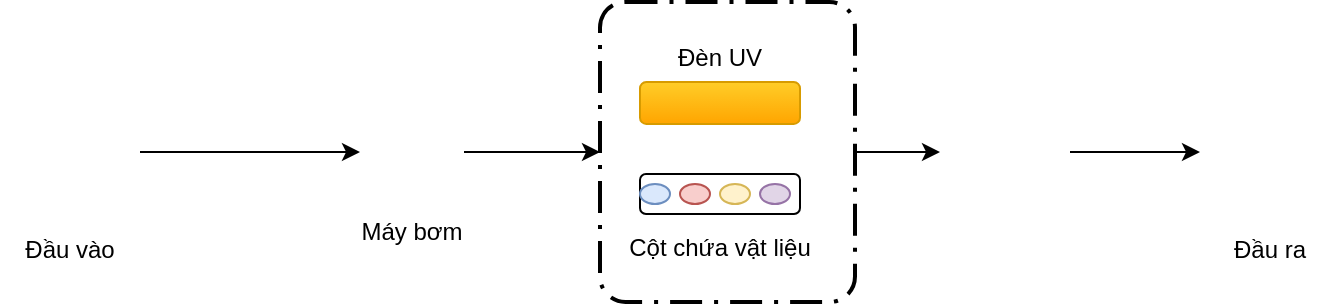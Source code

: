 <mxfile version="20.6.0" type="github" pages="2">
  <diagram id="ZhanfEsQdsRr_vnpqUvt" name="Page-1">
    <mxGraphModel dx="965" dy="540" grid="1" gridSize="10" guides="1" tooltips="1" connect="1" arrows="1" fold="1" page="1" pageScale="1" pageWidth="1169" pageHeight="827" math="0" shadow="0">
      <root>
        <mxCell id="0" />
        <mxCell id="1" parent="0" />
        <mxCell id="uuGv-PVJDa6Hp5PDCnwj-12" style="edgeStyle=orthogonalEdgeStyle;rounded=0;orthogonalLoop=1;jettySize=auto;html=1;" parent="1" source="uuGv-PVJDa6Hp5PDCnwj-1" target="uuGv-PVJDa6Hp5PDCnwj-2" edge="1">
          <mxGeometry relative="1" as="geometry" />
        </mxCell>
        <mxCell id="uuGv-PVJDa6Hp5PDCnwj-1" value="Đầu vào" style="shape=image;verticalLabelPosition=bottom;labelBackgroundColor=default;verticalAlign=top;aspect=fixed;imageAspect=0;image=https://png.pngtree.com/png-vector/20191016/ourlarge/pngtree-water-filtering-treatment-device-vector-sign-icon-png-image_1804187.jpg;direction=east;" parent="1" vertex="1">
          <mxGeometry x="70" y="120" width="70" height="70" as="geometry" />
        </mxCell>
        <mxCell id="uuGv-PVJDa6Hp5PDCnwj-13" style="edgeStyle=orthogonalEdgeStyle;rounded=0;orthogonalLoop=1;jettySize=auto;html=1;entryX=0;entryY=0.5;entryDx=0;entryDy=0;entryPerimeter=0;" parent="1" source="uuGv-PVJDa6Hp5PDCnwj-2" target="uuGv-PVJDa6Hp5PDCnwj-14" edge="1">
          <mxGeometry relative="1" as="geometry">
            <mxPoint x="370" y="145" as="targetPoint" />
          </mxGeometry>
        </mxCell>
        <mxCell id="uuGv-PVJDa6Hp5PDCnwj-2" value="Máy bơm" style="shape=image;verticalLabelPosition=bottom;labelBackgroundColor=default;verticalAlign=top;aspect=fixed;imageAspect=0;image=https://cdn-icons-png.flaticon.com/512/2299/2299226.png;" parent="1" vertex="1">
          <mxGeometry x="250" y="129" width="52" height="52" as="geometry" />
        </mxCell>
        <mxCell id="uuGv-PVJDa6Hp5PDCnwj-22" style="edgeStyle=orthogonalEdgeStyle;rounded=0;orthogonalLoop=1;jettySize=auto;html=1;entryX=0;entryY=0.5;entryDx=0;entryDy=0;" parent="1" source="uuGv-PVJDa6Hp5PDCnwj-10" target="uuGv-PVJDa6Hp5PDCnwj-11" edge="1">
          <mxGeometry relative="1" as="geometry" />
        </mxCell>
        <mxCell id="uuGv-PVJDa6Hp5PDCnwj-10" value="" style="shape=image;verticalLabelPosition=bottom;labelBackgroundColor=default;verticalAlign=top;aspect=fixed;imageAspect=0;image=https://png.pngtree.com/png-vector/20191130/ourlarge/pngtree-water-faucet-icon-png-image_2055919.jpg;" parent="1" vertex="1">
          <mxGeometry x="540" y="122.5" width="65" height="65" as="geometry" />
        </mxCell>
        <mxCell id="uuGv-PVJDa6Hp5PDCnwj-11" value="Đầu ra" style="shape=image;verticalLabelPosition=bottom;labelBackgroundColor=default;verticalAlign=top;aspect=fixed;imageAspect=0;image=https://png.pngtree.com/png-vector/20191016/ourlarge/pngtree-water-filtering-treatment-device-vector-sign-icon-png-image_1804187.jpg;" parent="1" vertex="1">
          <mxGeometry x="670" y="120" width="70" height="70" as="geometry" />
        </mxCell>
        <mxCell id="uuGv-PVJDa6Hp5PDCnwj-21" style="edgeStyle=orthogonalEdgeStyle;rounded=0;orthogonalLoop=1;jettySize=auto;html=1;" parent="1" source="uuGv-PVJDa6Hp5PDCnwj-14" target="uuGv-PVJDa6Hp5PDCnwj-10" edge="1">
          <mxGeometry relative="1" as="geometry" />
        </mxCell>
        <mxCell id="uuGv-PVJDa6Hp5PDCnwj-14" value="" style="points=[[0.25,0,0],[0.5,0,0],[0.75,0,0],[1,0.25,0],[1,0.5,0],[1,0.75,0],[0.75,1,0],[0.5,1,0],[0.25,1,0],[0,0.75,0],[0,0.5,0],[0,0.25,0]];rounded=1;arcSize=10;dashed=1;strokeColor=#000000;fillColor=none;gradientColor=none;dashPattern=8 3 1 3;strokeWidth=2;" parent="1" vertex="1">
          <mxGeometry x="370" y="80" width="127.5" height="150" as="geometry" />
        </mxCell>
        <mxCell id="uuGv-PVJDa6Hp5PDCnwj-15" value="" style="rounded=1;whiteSpace=wrap;html=1;" parent="1" vertex="1">
          <mxGeometry x="390" y="166" width="80" height="20" as="geometry" />
        </mxCell>
        <mxCell id="uuGv-PVJDa6Hp5PDCnwj-17" value="" style="ellipse;whiteSpace=wrap;html=1;fillColor=#dae8fc;strokeColor=#6c8ebf;" parent="1" vertex="1">
          <mxGeometry x="390" y="171" width="15" height="10" as="geometry" />
        </mxCell>
        <mxCell id="uuGv-PVJDa6Hp5PDCnwj-18" value="" style="ellipse;whiteSpace=wrap;html=1;fillColor=#f8cecc;strokeColor=#b85450;" parent="1" vertex="1">
          <mxGeometry x="410" y="171" width="15" height="10" as="geometry" />
        </mxCell>
        <mxCell id="uuGv-PVJDa6Hp5PDCnwj-19" value="" style="ellipse;whiteSpace=wrap;html=1;fillColor=#fff2cc;strokeColor=#d6b656;" parent="1" vertex="1">
          <mxGeometry x="430" y="171" width="15" height="10" as="geometry" />
        </mxCell>
        <mxCell id="uuGv-PVJDa6Hp5PDCnwj-20" value="" style="ellipse;whiteSpace=wrap;html=1;fillColor=#e1d5e7;strokeColor=#9673a6;" parent="1" vertex="1">
          <mxGeometry x="450" y="171" width="15" height="10" as="geometry" />
        </mxCell>
        <mxCell id="uuGv-PVJDa6Hp5PDCnwj-23" value="Đèn UV" style="text;html=1;strokeColor=none;fillColor=none;align=center;verticalAlign=middle;whiteSpace=wrap;rounded=0;" parent="1" vertex="1">
          <mxGeometry x="400" y="92.5" width="60" height="30" as="geometry" />
        </mxCell>
        <mxCell id="uuGv-PVJDa6Hp5PDCnwj-24" value="Cột chứa vật liệu" style="text;html=1;strokeColor=none;fillColor=none;align=center;verticalAlign=middle;whiteSpace=wrap;rounded=0;" parent="1" vertex="1">
          <mxGeometry x="365" y="187.5" width="130" height="30" as="geometry" />
        </mxCell>
        <mxCell id="uuGv-PVJDa6Hp5PDCnwj-25" value="" style="rounded=1;whiteSpace=wrap;html=1;fillColor=#ffcd28;gradientColor=#ffa500;strokeColor=#d79b00;" parent="1" vertex="1">
          <mxGeometry x="390" y="120" width="80" height="21" as="geometry" />
        </mxCell>
      </root>
    </mxGraphModel>
  </diagram>
  <diagram id="on2SFvU13CCUe7TT2ZgA" name="Page-2">
    <mxGraphModel dx="927" dy="597" grid="1" gridSize="10" guides="1" tooltips="1" connect="1" arrows="1" fold="1" page="1" pageScale="1" pageWidth="1169" pageHeight="827" math="0" shadow="0">
      <root>
        <mxCell id="0" />
        <mxCell id="1" parent="0" />
        <mxCell id="Bwiuf9AFowBnmlFxc_gN-22" style="edgeStyle=orthogonalEdgeStyle;rounded=0;orthogonalLoop=1;jettySize=auto;html=1;" edge="1" parent="1" source="Bwiuf9AFowBnmlFxc_gN-2" target="Bwiuf9AFowBnmlFxc_gN-4">
          <mxGeometry relative="1" as="geometry" />
        </mxCell>
        <mxCell id="Bwiuf9AFowBnmlFxc_gN-2" value="Đầu vào" style="shape=image;verticalLabelPosition=bottom;labelBackgroundColor=default;verticalAlign=top;aspect=fixed;imageAspect=0;image=https://png.pngtree.com/png-vector/20191016/ourlarge/pngtree-water-filtering-treatment-device-vector-sign-icon-png-image_1804187.jpg;direction=east;" vertex="1" parent="1">
          <mxGeometry x="90" y="320" width="110" height="110" as="geometry" />
        </mxCell>
        <mxCell id="Bwiuf9AFowBnmlFxc_gN-23" style="edgeStyle=orthogonalEdgeStyle;rounded=0;orthogonalLoop=1;jettySize=auto;html=1;entryX=1;entryY=0.5;entryDx=0;entryDy=0;entryPerimeter=0;" edge="1" parent="1" source="Bwiuf9AFowBnmlFxc_gN-4" target="Bwiuf9AFowBnmlFxc_gN-9">
          <mxGeometry relative="1" as="geometry">
            <Array as="points">
              <mxPoint x="420" y="155" />
            </Array>
          </mxGeometry>
        </mxCell>
        <mxCell id="Bwiuf9AFowBnmlFxc_gN-4" value="Máy bơm" style="shape=image;verticalLabelPosition=bottom;labelBackgroundColor=default;verticalAlign=top;aspect=fixed;imageAspect=0;image=https://cdn-icons-png.flaticon.com/512/2299/2299226.png;" vertex="1" parent="1">
          <mxGeometry x="380" y="335" width="80" height="80" as="geometry" />
        </mxCell>
        <mxCell id="Bwiuf9AFowBnmlFxc_gN-26" style="edgeStyle=orthogonalEdgeStyle;rounded=0;orthogonalLoop=1;jettySize=auto;html=1;" edge="1" parent="1" source="Bwiuf9AFowBnmlFxc_gN-9" target="Bwiuf9AFowBnmlFxc_gN-2">
          <mxGeometry relative="1" as="geometry" />
        </mxCell>
        <mxCell id="Bwiuf9AFowBnmlFxc_gN-9" value="" style="points=[[0.25,0,0],[0.5,0,0],[0.75,0,0],[1,0.25,0],[1,0.5,0],[1,0.75,0],[0.75,1,0],[0.5,1,0],[0.25,1,0],[0,0.75,0],[0,0.5,0],[0,0.25,0]];rounded=1;arcSize=10;dashed=1;strokeColor=#000000;fillColor=none;gradientColor=none;dashPattern=8 3 1 3;strokeWidth=2;" vertex="1" parent="1">
          <mxGeometry x="210" y="90" width="142.5" height="130" as="geometry" />
        </mxCell>
        <mxCell id="Bwiuf9AFowBnmlFxc_gN-10" value="" style="rounded=1;whiteSpace=wrap;html=1;" vertex="1" parent="1">
          <mxGeometry x="220" y="156" width="120" height="20" as="geometry" />
        </mxCell>
        <mxCell id="Bwiuf9AFowBnmlFxc_gN-11" value="" style="ellipse;whiteSpace=wrap;html=1;fillColor=#dae8fc;strokeColor=#6c8ebf;" vertex="1" parent="1">
          <mxGeometry x="245" y="161" width="15" height="10" as="geometry" />
        </mxCell>
        <mxCell id="Bwiuf9AFowBnmlFxc_gN-12" value="" style="ellipse;whiteSpace=wrap;html=1;fillColor=#f8cecc;strokeColor=#b85450;" vertex="1" parent="1">
          <mxGeometry x="265" y="161" width="15" height="10" as="geometry" />
        </mxCell>
        <mxCell id="Bwiuf9AFowBnmlFxc_gN-13" value="" style="ellipse;whiteSpace=wrap;html=1;fillColor=#fff2cc;strokeColor=#d6b656;" vertex="1" parent="1">
          <mxGeometry x="285" y="161" width="15" height="10" as="geometry" />
        </mxCell>
        <mxCell id="Bwiuf9AFowBnmlFxc_gN-14" value="" style="ellipse;whiteSpace=wrap;html=1;fillColor=#e1d5e7;strokeColor=#9673a6;" vertex="1" parent="1">
          <mxGeometry x="305" y="161" width="15" height="10" as="geometry" />
        </mxCell>
        <mxCell id="Bwiuf9AFowBnmlFxc_gN-15" value="Đèn UV" style="text;html=1;strokeColor=none;fillColor=none;align=center;verticalAlign=middle;whiteSpace=wrap;rounded=0;" vertex="1" parent="1">
          <mxGeometry x="255" y="90" width="60" height="30" as="geometry" />
        </mxCell>
        <mxCell id="Bwiuf9AFowBnmlFxc_gN-16" value="Cột chứa vật liệu hấp phụ" style="text;html=1;strokeColor=none;fillColor=none;align=center;verticalAlign=middle;whiteSpace=wrap;rounded=0;" vertex="1" parent="1">
          <mxGeometry x="212.5" y="171" width="140" height="30" as="geometry" />
        </mxCell>
        <mxCell id="Bwiuf9AFowBnmlFxc_gN-17" value="" style="rounded=1;whiteSpace=wrap;html=1;fillColor=#ffcd28;gradientColor=#ffa500;strokeColor=#d79b00;" vertex="1" parent="1">
          <mxGeometry x="216.25" y="112.5" width="123.75" height="21" as="geometry" />
        </mxCell>
        <mxCell id="Bwiuf9AFowBnmlFxc_gN-20" style="edgeStyle=orthogonalEdgeStyle;rounded=0;orthogonalLoop=1;jettySize=auto;html=1;entryX=0.5;entryY=0;entryDx=0;entryDy=0;" edge="1" parent="1" source="Bwiuf9AFowBnmlFxc_gN-18" target="Bwiuf9AFowBnmlFxc_gN-21">
          <mxGeometry relative="1" as="geometry">
            <mxPoint x="50" y="385" as="targetPoint" />
          </mxGeometry>
        </mxCell>
        <mxCell id="Bwiuf9AFowBnmlFxc_gN-18" value="" style="shape=process;whiteSpace=wrap;html=1;backgroundOutline=1;fillColor=#f5f5f5;gradientColor=#b3b3b3;strokeColor=#666666;" vertex="1" parent="1">
          <mxGeometry x="135" y="380" width="20" height="10" as="geometry" />
        </mxCell>
        <mxCell id="Bwiuf9AFowBnmlFxc_gN-21" value="Khuấy" style="ellipse;whiteSpace=wrap;html=1;" vertex="1" parent="1">
          <mxGeometry x="10" y="420" width="90" height="45" as="geometry" />
        </mxCell>
        <mxCell id="Bwiuf9AFowBnmlFxc_gN-24" value="" style="ellipse;whiteSpace=wrap;html=1;fillColor=#dae8fc;strokeColor=#6c8ebf;" vertex="1" parent="1">
          <mxGeometry x="225" y="161" width="15" height="10" as="geometry" />
        </mxCell>
        <mxCell id="Bwiuf9AFowBnmlFxc_gN-25" value="" style="ellipse;whiteSpace=wrap;html=1;fillColor=#e1d5e7;strokeColor=#9673a6;" vertex="1" parent="1">
          <mxGeometry x="325" y="161" width="15" height="10" as="geometry" />
        </mxCell>
      </root>
    </mxGraphModel>
  </diagram>
</mxfile>
